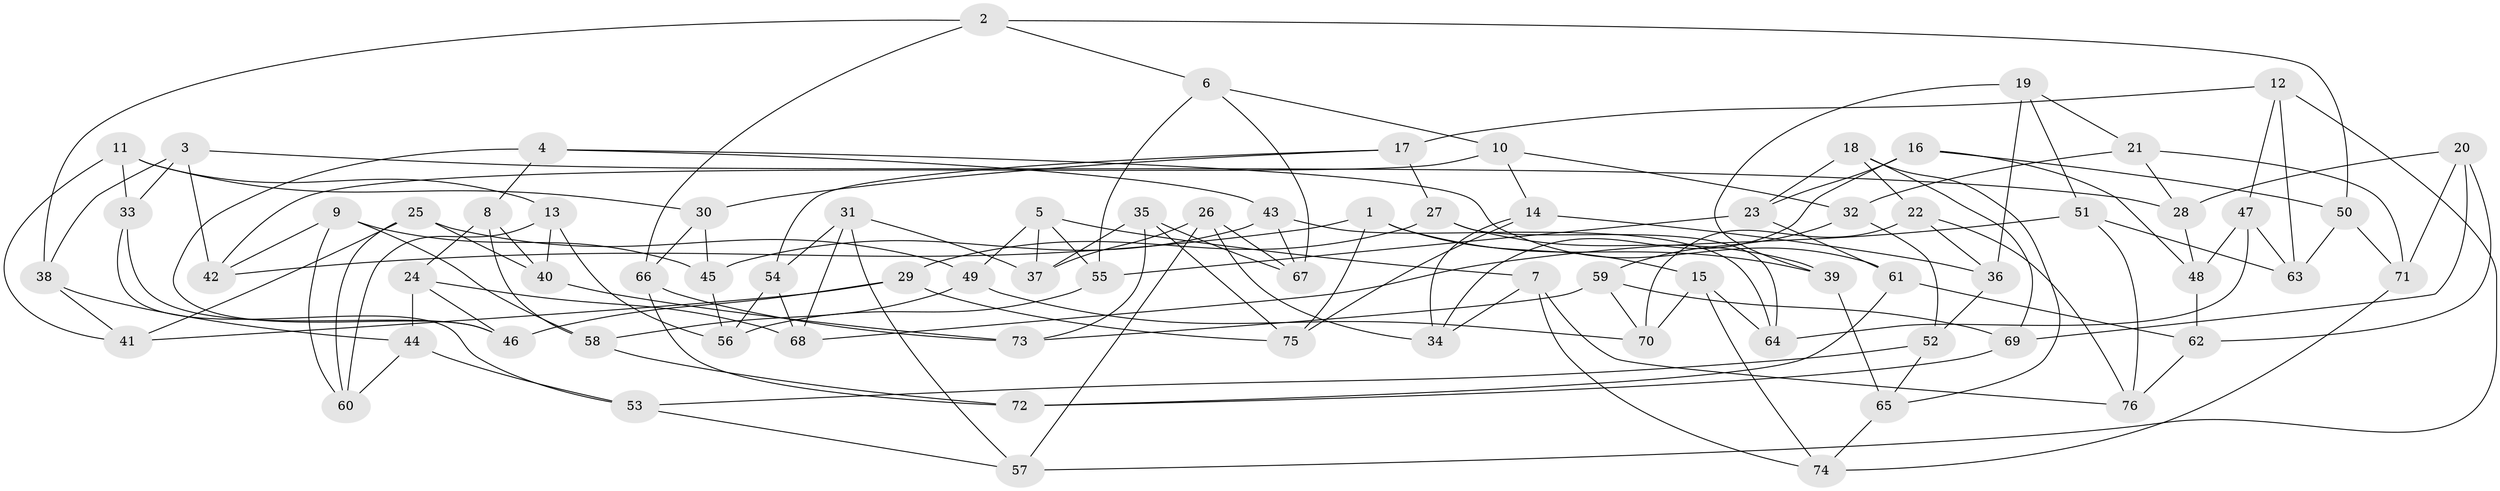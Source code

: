 // Generated by graph-tools (version 1.1) at 2025/16/03/09/25 04:16:19]
// undirected, 76 vertices, 152 edges
graph export_dot {
graph [start="1"]
  node [color=gray90,style=filled];
  1;
  2;
  3;
  4;
  5;
  6;
  7;
  8;
  9;
  10;
  11;
  12;
  13;
  14;
  15;
  16;
  17;
  18;
  19;
  20;
  21;
  22;
  23;
  24;
  25;
  26;
  27;
  28;
  29;
  30;
  31;
  32;
  33;
  34;
  35;
  36;
  37;
  38;
  39;
  40;
  41;
  42;
  43;
  44;
  45;
  46;
  47;
  48;
  49;
  50;
  51;
  52;
  53;
  54;
  55;
  56;
  57;
  58;
  59;
  60;
  61;
  62;
  63;
  64;
  65;
  66;
  67;
  68;
  69;
  70;
  71;
  72;
  73;
  74;
  75;
  76;
  1 -- 15;
  1 -- 42;
  1 -- 39;
  1 -- 75;
  2 -- 50;
  2 -- 6;
  2 -- 38;
  2 -- 66;
  3 -- 28;
  3 -- 33;
  3 -- 38;
  3 -- 42;
  4 -- 61;
  4 -- 43;
  4 -- 8;
  4 -- 46;
  5 -- 7;
  5 -- 55;
  5 -- 49;
  5 -- 37;
  6 -- 55;
  6 -- 10;
  6 -- 67;
  7 -- 76;
  7 -- 74;
  7 -- 34;
  8 -- 24;
  8 -- 40;
  8 -- 58;
  9 -- 60;
  9 -- 45;
  9 -- 42;
  9 -- 58;
  10 -- 32;
  10 -- 42;
  10 -- 14;
  11 -- 13;
  11 -- 30;
  11 -- 33;
  11 -- 41;
  12 -- 47;
  12 -- 63;
  12 -- 57;
  12 -- 17;
  13 -- 40;
  13 -- 60;
  13 -- 56;
  14 -- 75;
  14 -- 34;
  14 -- 36;
  15 -- 74;
  15 -- 70;
  15 -- 64;
  16 -- 23;
  16 -- 48;
  16 -- 50;
  16 -- 34;
  17 -- 54;
  17 -- 30;
  17 -- 27;
  18 -- 65;
  18 -- 22;
  18 -- 69;
  18 -- 23;
  19 -- 39;
  19 -- 21;
  19 -- 51;
  19 -- 36;
  20 -- 71;
  20 -- 62;
  20 -- 69;
  20 -- 28;
  21 -- 28;
  21 -- 71;
  21 -- 32;
  22 -- 36;
  22 -- 76;
  22 -- 70;
  23 -- 55;
  23 -- 61;
  24 -- 68;
  24 -- 46;
  24 -- 44;
  25 -- 40;
  25 -- 49;
  25 -- 60;
  25 -- 41;
  26 -- 57;
  26 -- 67;
  26 -- 34;
  26 -- 37;
  27 -- 39;
  27 -- 29;
  27 -- 64;
  28 -- 48;
  29 -- 41;
  29 -- 75;
  29 -- 46;
  30 -- 45;
  30 -- 66;
  31 -- 37;
  31 -- 54;
  31 -- 57;
  31 -- 68;
  32 -- 52;
  32 -- 59;
  33 -- 53;
  33 -- 46;
  35 -- 37;
  35 -- 67;
  35 -- 75;
  35 -- 73;
  36 -- 52;
  38 -- 41;
  38 -- 44;
  39 -- 65;
  40 -- 73;
  43 -- 45;
  43 -- 67;
  43 -- 64;
  44 -- 53;
  44 -- 60;
  45 -- 56;
  47 -- 64;
  47 -- 48;
  47 -- 63;
  48 -- 62;
  49 -- 58;
  49 -- 70;
  50 -- 63;
  50 -- 71;
  51 -- 76;
  51 -- 68;
  51 -- 63;
  52 -- 53;
  52 -- 65;
  53 -- 57;
  54 -- 68;
  54 -- 56;
  55 -- 56;
  58 -- 72;
  59 -- 73;
  59 -- 70;
  59 -- 69;
  61 -- 72;
  61 -- 62;
  62 -- 76;
  65 -- 74;
  66 -- 72;
  66 -- 73;
  69 -- 72;
  71 -- 74;
}
